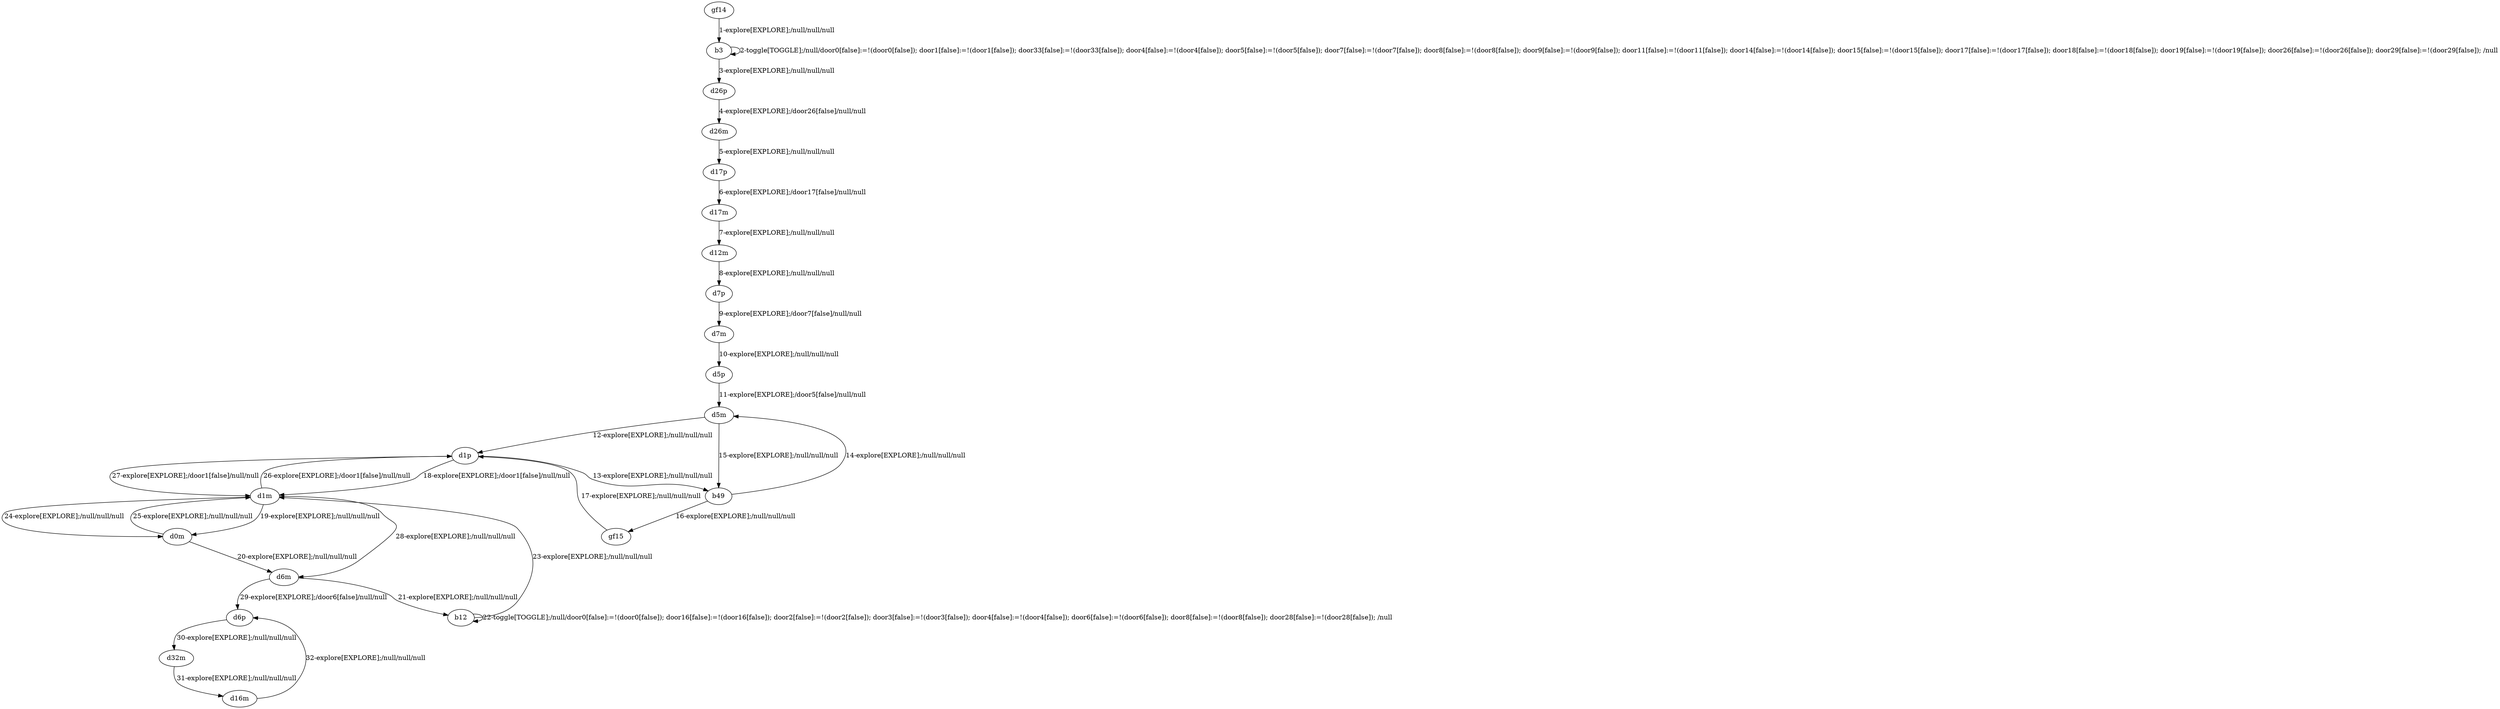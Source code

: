# Total number of goals covered by this test: 1
# d16m --> d6p

digraph g {
"gf14" -> "b3" [label = "1-explore[EXPLORE];/null/null/null"];
"b3" -> "b3" [label = "2-toggle[TOGGLE];/null/door0[false]:=!(door0[false]); door1[false]:=!(door1[false]); door33[false]:=!(door33[false]); door4[false]:=!(door4[false]); door5[false]:=!(door5[false]); door7[false]:=!(door7[false]); door8[false]:=!(door8[false]); door9[false]:=!(door9[false]); door11[false]:=!(door11[false]); door14[false]:=!(door14[false]); door15[false]:=!(door15[false]); door17[false]:=!(door17[false]); door18[false]:=!(door18[false]); door19[false]:=!(door19[false]); door26[false]:=!(door26[false]); door29[false]:=!(door29[false]); /null"];
"b3" -> "d26p" [label = "3-explore[EXPLORE];/null/null/null"];
"d26p" -> "d26m" [label = "4-explore[EXPLORE];/door26[false]/null/null"];
"d26m" -> "d17p" [label = "5-explore[EXPLORE];/null/null/null"];
"d17p" -> "d17m" [label = "6-explore[EXPLORE];/door17[false]/null/null"];
"d17m" -> "d12m" [label = "7-explore[EXPLORE];/null/null/null"];
"d12m" -> "d7p" [label = "8-explore[EXPLORE];/null/null/null"];
"d7p" -> "d7m" [label = "9-explore[EXPLORE];/door7[false]/null/null"];
"d7m" -> "d5p" [label = "10-explore[EXPLORE];/null/null/null"];
"d5p" -> "d5m" [label = "11-explore[EXPLORE];/door5[false]/null/null"];
"d5m" -> "d1p" [label = "12-explore[EXPLORE];/null/null/null"];
"d1p" -> "b49" [label = "13-explore[EXPLORE];/null/null/null"];
"b49" -> "d5m" [label = "14-explore[EXPLORE];/null/null/null"];
"d5m" -> "b49" [label = "15-explore[EXPLORE];/null/null/null"];
"b49" -> "gf15" [label = "16-explore[EXPLORE];/null/null/null"];
"gf15" -> "d1p" [label = "17-explore[EXPLORE];/null/null/null"];
"d1p" -> "d1m" [label = "18-explore[EXPLORE];/door1[false]/null/null"];
"d1m" -> "d0m" [label = "19-explore[EXPLORE];/null/null/null"];
"d0m" -> "d6m" [label = "20-explore[EXPLORE];/null/null/null"];
"d6m" -> "b12" [label = "21-explore[EXPLORE];/null/null/null"];
"b12" -> "b12" [label = "22-toggle[TOGGLE];/null/door0[false]:=!(door0[false]); door16[false]:=!(door16[false]); door2[false]:=!(door2[false]); door3[false]:=!(door3[false]); door4[false]:=!(door4[false]); door6[false]:=!(door6[false]); door8[false]:=!(door8[false]); door28[false]:=!(door28[false]); /null"];
"b12" -> "d1m" [label = "23-explore[EXPLORE];/null/null/null"];
"d1m" -> "d0m" [label = "24-explore[EXPLORE];/null/null/null"];
"d0m" -> "d1m" [label = "25-explore[EXPLORE];/null/null/null"];
"d1m" -> "d1p" [label = "26-explore[EXPLORE];/door1[false]/null/null"];
"d1p" -> "d1m" [label = "27-explore[EXPLORE];/door1[false]/null/null"];
"d1m" -> "d6m" [label = "28-explore[EXPLORE];/null/null/null"];
"d6m" -> "d6p" [label = "29-explore[EXPLORE];/door6[false]/null/null"];
"d6p" -> "d32m" [label = "30-explore[EXPLORE];/null/null/null"];
"d32m" -> "d16m" [label = "31-explore[EXPLORE];/null/null/null"];
"d16m" -> "d6p" [label = "32-explore[EXPLORE];/null/null/null"];
}